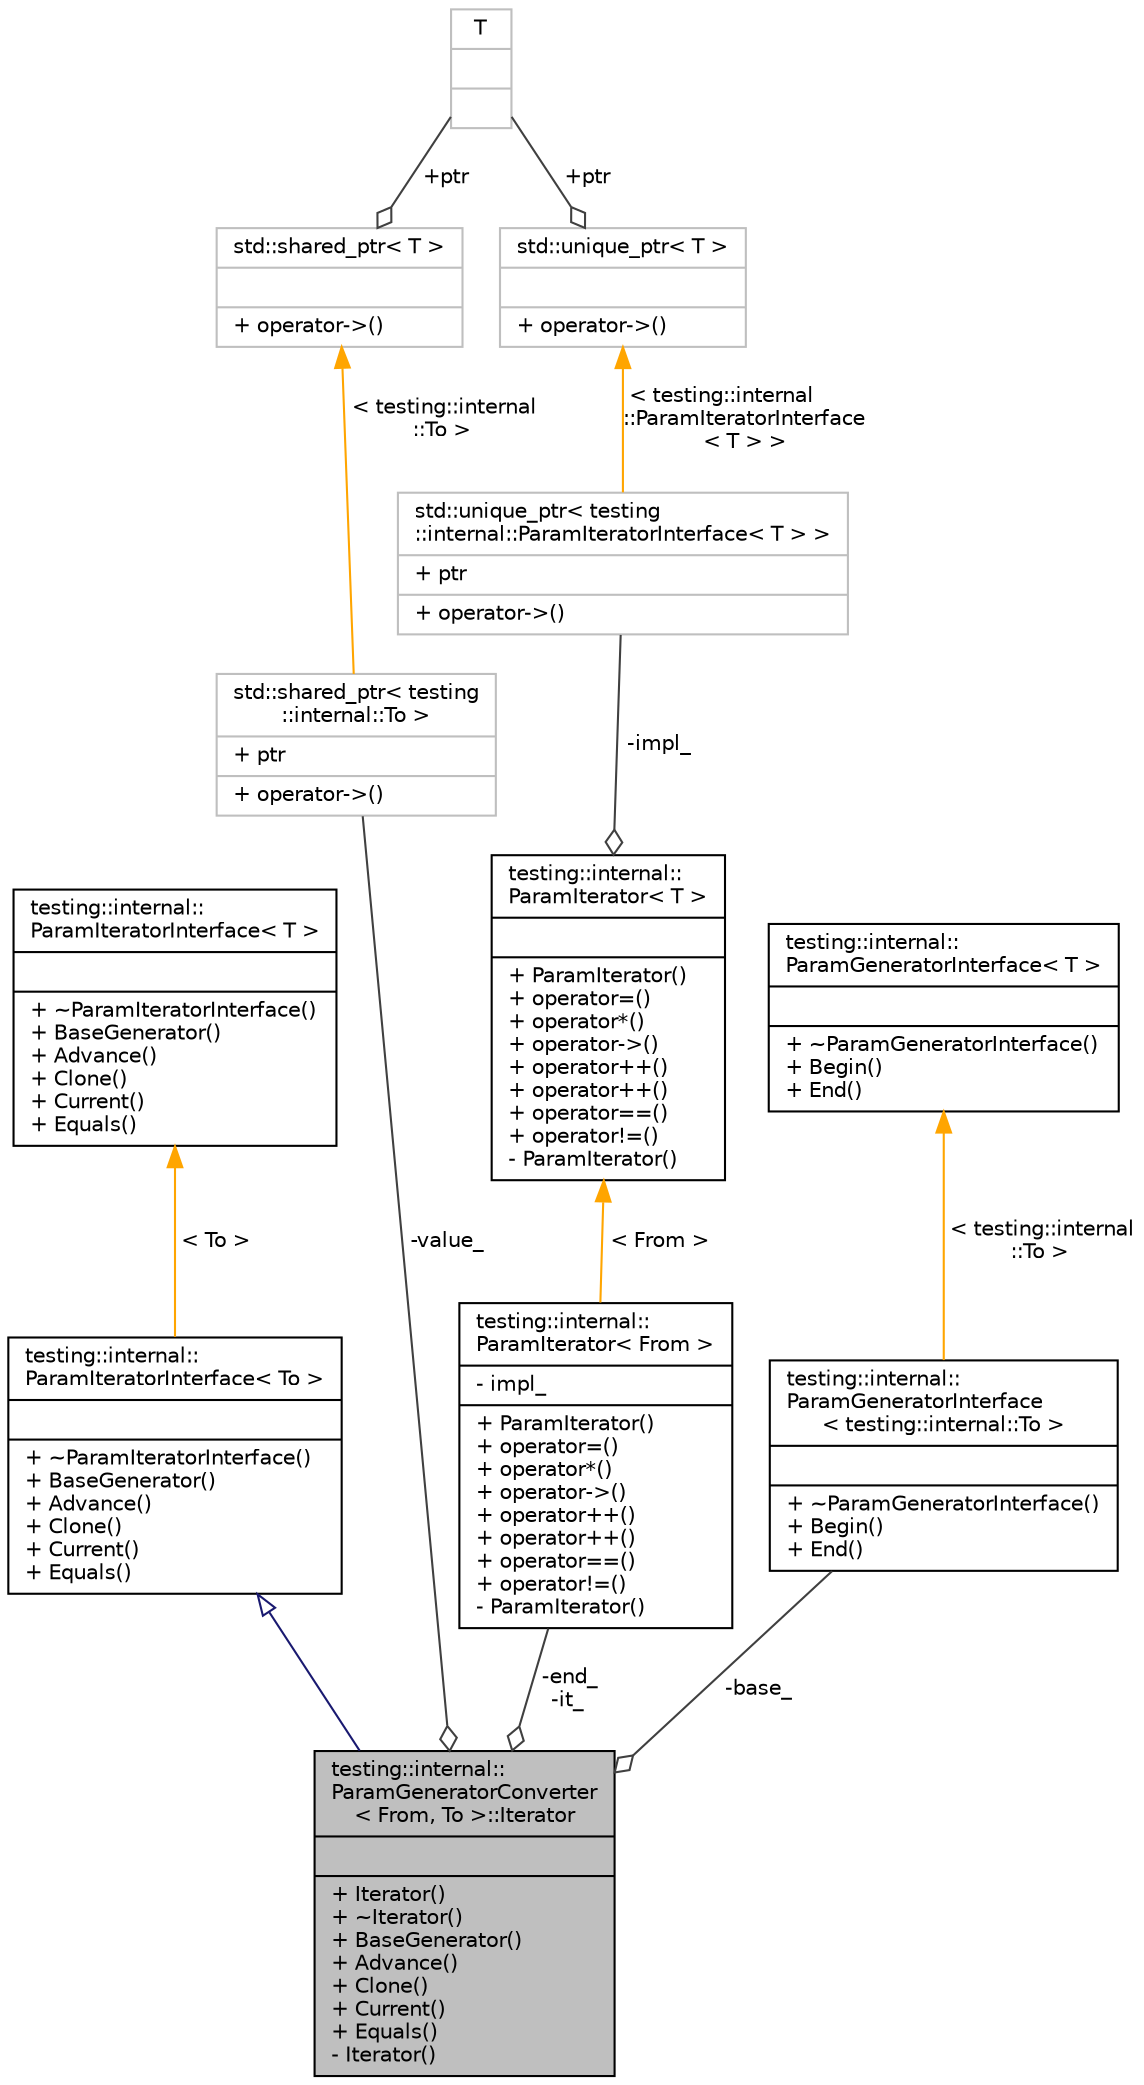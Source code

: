 digraph "testing::internal::ParamGeneratorConverter&lt; From, To &gt;::Iterator"
{
 // LATEX_PDF_SIZE
  bgcolor="transparent";
  edge [fontname="Helvetica",fontsize="10",labelfontname="Helvetica",labelfontsize="10"];
  node [fontname="Helvetica",fontsize="10",shape=record];
  Node1 [label="{testing::internal::\lParamGeneratorConverter\l\< From, To \>::Iterator\n||+ Iterator()\l+ ~Iterator()\l+ BaseGenerator()\l+ Advance()\l+ Clone()\l+ Current()\l+ Equals()\l- Iterator()\l}",height=0.2,width=0.4,color="black", fillcolor="grey75", style="filled", fontcolor="black",tooltip=" "];
  Node2 -> Node1 [dir="back",color="midnightblue",fontsize="10",style="solid",arrowtail="onormal",fontname="Helvetica"];
  Node2 [label="{testing::internal::\lParamIteratorInterface\< To \>\n||+ ~ParamIteratorInterface()\l+ BaseGenerator()\l+ Advance()\l+ Clone()\l+ Current()\l+ Equals()\l}",height=0.2,width=0.4,color="black",URL="$classtesting_1_1internal_1_1ParamIteratorInterface.html",tooltip=" "];
  Node3 -> Node2 [dir="back",color="orange",fontsize="10",style="solid",label=" \< To \>" ,fontname="Helvetica"];
  Node3 [label="{testing::internal::\lParamIteratorInterface\< T \>\n||+ ~ParamIteratorInterface()\l+ BaseGenerator()\l+ Advance()\l+ Clone()\l+ Current()\l+ Equals()\l}",height=0.2,width=0.4,color="black",URL="$classtesting_1_1internal_1_1ParamIteratorInterface.html",tooltip=" "];
  Node4 -> Node1 [color="grey25",fontsize="10",style="solid",label=" -value_" ,arrowhead="odiamond",fontname="Helvetica"];
  Node4 [label="{std::shared_ptr\< testing\l::internal::To \>\n|+ ptr\l|+ operator-\>()\l}",height=0.2,width=0.4,color="grey75",tooltip=" "];
  Node5 -> Node4 [dir="back",color="orange",fontsize="10",style="solid",label=" \< testing::internal\l::To \>" ,fontname="Helvetica"];
  Node5 [label="{std::shared_ptr\< T \>\n||+ operator-\>()\l}",height=0.2,width=0.4,color="grey75",tooltip=" "];
  Node6 -> Node5 [color="grey25",fontsize="10",style="solid",label=" +ptr" ,arrowhead="odiamond",fontname="Helvetica"];
  Node6 [label="{T\n||}",height=0.2,width=0.4,color="grey75",tooltip=" "];
  Node7 -> Node1 [color="grey25",fontsize="10",style="solid",label=" -base_" ,arrowhead="odiamond",fontname="Helvetica"];
  Node7 [label="{testing::internal::\lParamGeneratorInterface\l\< testing::internal::To \>\n||+ ~ParamGeneratorInterface()\l+ Begin()\l+ End()\l}",height=0.2,width=0.4,color="black",URL="$classtesting_1_1internal_1_1ParamGeneratorInterface.html",tooltip=" "];
  Node8 -> Node7 [dir="back",color="orange",fontsize="10",style="solid",label=" \< testing::internal\l::To \>" ,fontname="Helvetica"];
  Node8 [label="{testing::internal::\lParamGeneratorInterface\< T \>\n||+ ~ParamGeneratorInterface()\l+ Begin()\l+ End()\l}",height=0.2,width=0.4,color="black",URL="$classtesting_1_1internal_1_1ParamGeneratorInterface.html",tooltip=" "];
  Node9 -> Node1 [color="grey25",fontsize="10",style="solid",label=" -end_\n-it_" ,arrowhead="odiamond",fontname="Helvetica"];
  Node9 [label="{testing::internal::\lParamIterator\< From \>\n|- impl_\l|+ ParamIterator()\l+ operator=()\l+ operator*()\l+ operator-\>()\l+ operator++()\l+ operator++()\l+ operator==()\l+ operator!=()\l- ParamIterator()\l}",height=0.2,width=0.4,color="black",URL="$classtesting_1_1internal_1_1ParamIterator.html",tooltip=" "];
  Node10 -> Node9 [dir="back",color="orange",fontsize="10",style="solid",label=" \< From \>" ,fontname="Helvetica"];
  Node10 [label="{testing::internal::\lParamIterator\< T \>\n||+ ParamIterator()\l+ operator=()\l+ operator*()\l+ operator-\>()\l+ operator++()\l+ operator++()\l+ operator==()\l+ operator!=()\l- ParamIterator()\l}",height=0.2,width=0.4,color="black",URL="$classtesting_1_1internal_1_1ParamIterator.html",tooltip=" "];
  Node11 -> Node10 [color="grey25",fontsize="10",style="solid",label=" -impl_" ,arrowhead="odiamond",fontname="Helvetica"];
  Node11 [label="{std::unique_ptr\< testing\l::internal::ParamIteratorInterface\< T \> \>\n|+ ptr\l|+ operator-\>()\l}",height=0.2,width=0.4,color="grey75",tooltip=" "];
  Node12 -> Node11 [dir="back",color="orange",fontsize="10",style="solid",label=" \< testing::internal\l::ParamIteratorInterface\l\< T \> \>" ,fontname="Helvetica"];
  Node12 [label="{std::unique_ptr\< T \>\n||+ operator-\>()\l}",height=0.2,width=0.4,color="grey75",tooltip=" "];
  Node6 -> Node12 [color="grey25",fontsize="10",style="solid",label=" +ptr" ,arrowhead="odiamond",fontname="Helvetica"];
}

